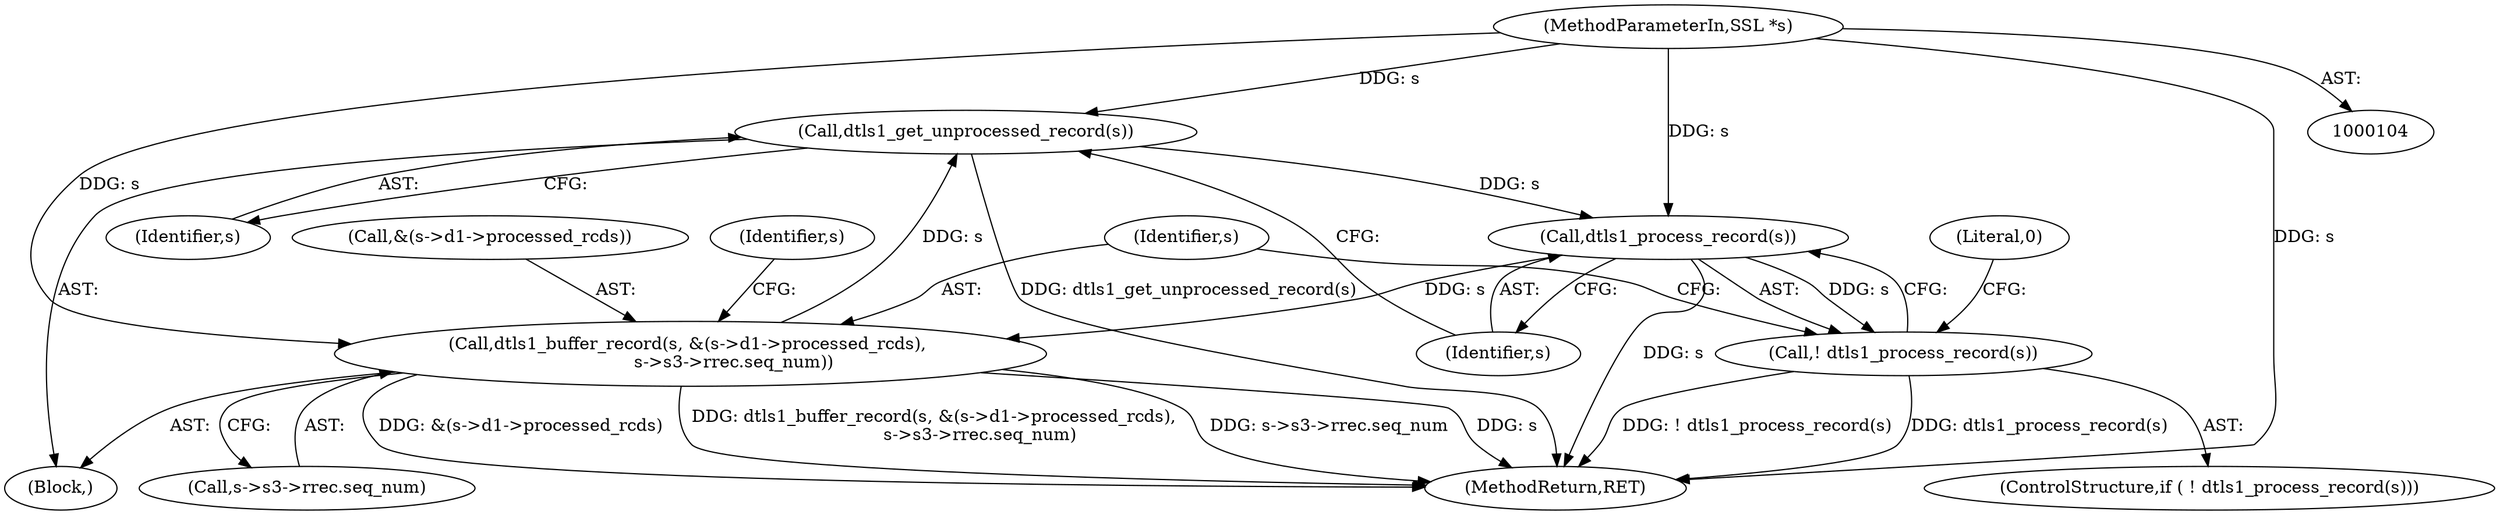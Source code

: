 digraph "0_openssl_103b171d8fc282ef435f8de9afbf7782e312961f_1@pointer" {
"1000147" [label="(Call,dtls1_get_unprocessed_record(s))"];
"1000155" [label="(Call,dtls1_buffer_record(s, &(s->d1->processed_rcds), \n                s->s3->rrec.seq_num))"];
"1000151" [label="(Call,dtls1_process_record(s))"];
"1000147" [label="(Call,dtls1_get_unprocessed_record(s))"];
"1000105" [label="(MethodParameterIn,SSL *s)"];
"1000150" [label="(Call,! dtls1_process_record(s))"];
"1000146" [label="(Block,)"];
"1000154" [label="(Literal,0)"];
"1000155" [label="(Call,dtls1_buffer_record(s, &(s->d1->processed_rcds), \n                s->s3->rrec.seq_num))"];
"1000157" [label="(Call,&(s->d1->processed_rcds))"];
"1000152" [label="(Identifier,s)"];
"1000105" [label="(MethodParameterIn,SSL *s)"];
"1000150" [label="(Call,! dtls1_process_record(s))"];
"1000163" [label="(Call,s->s3->rrec.seq_num)"];
"1000156" [label="(Identifier,s)"];
"1000142" [label="(Identifier,s)"];
"1000151" [label="(Call,dtls1_process_record(s))"];
"1000149" [label="(ControlStructure,if ( ! dtls1_process_record(s)))"];
"1000148" [label="(Identifier,s)"];
"1000147" [label="(Call,dtls1_get_unprocessed_record(s))"];
"1000200" [label="(MethodReturn,RET)"];
"1000147" -> "1000146"  [label="AST: "];
"1000147" -> "1000148"  [label="CFG: "];
"1000148" -> "1000147"  [label="AST: "];
"1000152" -> "1000147"  [label="CFG: "];
"1000147" -> "1000200"  [label="DDG: dtls1_get_unprocessed_record(s)"];
"1000155" -> "1000147"  [label="DDG: s"];
"1000105" -> "1000147"  [label="DDG: s"];
"1000147" -> "1000151"  [label="DDG: s"];
"1000155" -> "1000146"  [label="AST: "];
"1000155" -> "1000163"  [label="CFG: "];
"1000156" -> "1000155"  [label="AST: "];
"1000157" -> "1000155"  [label="AST: "];
"1000163" -> "1000155"  [label="AST: "];
"1000142" -> "1000155"  [label="CFG: "];
"1000155" -> "1000200"  [label="DDG: &(s->d1->processed_rcds)"];
"1000155" -> "1000200"  [label="DDG: dtls1_buffer_record(s, &(s->d1->processed_rcds), \n                s->s3->rrec.seq_num)"];
"1000155" -> "1000200"  [label="DDG: s->s3->rrec.seq_num"];
"1000155" -> "1000200"  [label="DDG: s"];
"1000151" -> "1000155"  [label="DDG: s"];
"1000105" -> "1000155"  [label="DDG: s"];
"1000151" -> "1000150"  [label="AST: "];
"1000151" -> "1000152"  [label="CFG: "];
"1000152" -> "1000151"  [label="AST: "];
"1000150" -> "1000151"  [label="CFG: "];
"1000151" -> "1000200"  [label="DDG: s"];
"1000151" -> "1000150"  [label="DDG: s"];
"1000105" -> "1000151"  [label="DDG: s"];
"1000105" -> "1000104"  [label="AST: "];
"1000105" -> "1000200"  [label="DDG: s"];
"1000150" -> "1000149"  [label="AST: "];
"1000154" -> "1000150"  [label="CFG: "];
"1000156" -> "1000150"  [label="CFG: "];
"1000150" -> "1000200"  [label="DDG: dtls1_process_record(s)"];
"1000150" -> "1000200"  [label="DDG: ! dtls1_process_record(s)"];
}
